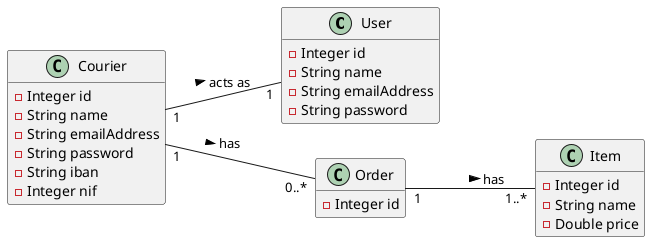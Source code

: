 @startuml
hide methods
left to right direction


class User {
    -Integer id
    -String name
    -String emailAddress
    -String password
}

class Order {
    -Integer id
}

class Courier {
    -Integer id
    -String name
    -String emailAddress
    -String password
    -String iban
    -Integer nif
}

class Item {
    -Integer id
    -String name
    -Double price
}

Courier "1" -- "1" User: acts as >
Courier "1" -- "0..*" Order: has >

Order "1" -- "1..*" Item: has >


@enduml
